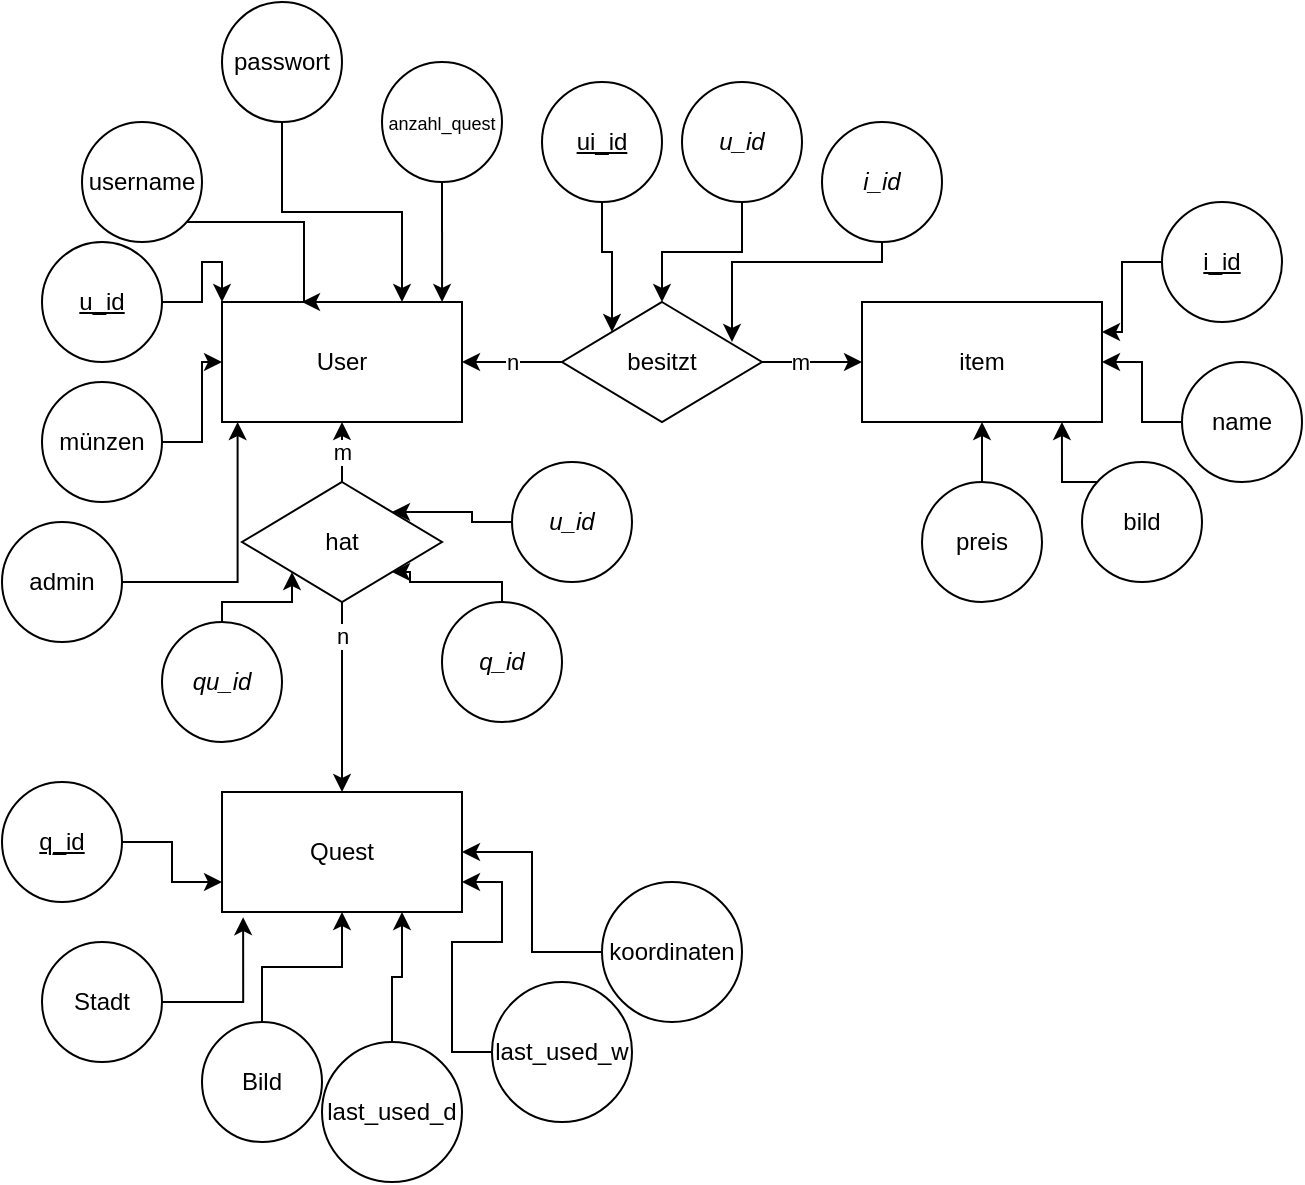 <mxfile version="26.2.14">
  <diagram name="Seite-1" id="iftxT7Ekgkgfnmm2BDrV">
    <mxGraphModel dx="988" dy="659" grid="1" gridSize="10" guides="1" tooltips="1" connect="1" arrows="1" fold="1" page="1" pageScale="1" pageWidth="827" pageHeight="1169" math="0" shadow="0">
      <root>
        <mxCell id="0" />
        <mxCell id="1" parent="0" />
        <mxCell id="iSXmwV41erAyIEa1nU58-2" value="Quest" style="rounded=0;whiteSpace=wrap;html=1;" vertex="1" parent="1">
          <mxGeometry x="130" y="635" width="120" height="60" as="geometry" />
        </mxCell>
        <mxCell id="iSXmwV41erAyIEa1nU58-4" style="edgeStyle=orthogonalEdgeStyle;rounded=0;orthogonalLoop=1;jettySize=auto;html=1;entryX=0;entryY=0.75;entryDx=0;entryDy=0;" edge="1" parent="1" source="iSXmwV41erAyIEa1nU58-3" target="iSXmwV41erAyIEa1nU58-2">
          <mxGeometry relative="1" as="geometry" />
        </mxCell>
        <mxCell id="iSXmwV41erAyIEa1nU58-3" value="&lt;u&gt;q_id&lt;/u&gt;" style="ellipse;whiteSpace=wrap;html=1;aspect=fixed;" vertex="1" parent="1">
          <mxGeometry x="20" y="630" width="60" height="60" as="geometry" />
        </mxCell>
        <mxCell id="iSXmwV41erAyIEa1nU58-5" value="Stadt" style="ellipse;whiteSpace=wrap;html=1;aspect=fixed;" vertex="1" parent="1">
          <mxGeometry x="40" y="710" width="60" height="60" as="geometry" />
        </mxCell>
        <mxCell id="iSXmwV41erAyIEa1nU58-6" style="edgeStyle=orthogonalEdgeStyle;rounded=0;orthogonalLoop=1;jettySize=auto;html=1;entryX=0.088;entryY=1.043;entryDx=0;entryDy=0;entryPerimeter=0;" edge="1" parent="1" source="iSXmwV41erAyIEa1nU58-5" target="iSXmwV41erAyIEa1nU58-2">
          <mxGeometry relative="1" as="geometry" />
        </mxCell>
        <mxCell id="iSXmwV41erAyIEa1nU58-8" style="edgeStyle=orthogonalEdgeStyle;rounded=0;orthogonalLoop=1;jettySize=auto;html=1;entryX=0.5;entryY=1;entryDx=0;entryDy=0;" edge="1" parent="1" source="iSXmwV41erAyIEa1nU58-7" target="iSXmwV41erAyIEa1nU58-2">
          <mxGeometry relative="1" as="geometry" />
        </mxCell>
        <mxCell id="iSXmwV41erAyIEa1nU58-7" value="Bild" style="ellipse;whiteSpace=wrap;html=1;aspect=fixed;" vertex="1" parent="1">
          <mxGeometry x="120" y="750" width="60" height="60" as="geometry" />
        </mxCell>
        <mxCell id="iSXmwV41erAyIEa1nU58-10" style="edgeStyle=orthogonalEdgeStyle;rounded=0;orthogonalLoop=1;jettySize=auto;html=1;entryX=0.75;entryY=1;entryDx=0;entryDy=0;" edge="1" parent="1" source="iSXmwV41erAyIEa1nU58-9" target="iSXmwV41erAyIEa1nU58-2">
          <mxGeometry relative="1" as="geometry" />
        </mxCell>
        <mxCell id="iSXmwV41erAyIEa1nU58-9" value="last_used_d" style="ellipse;whiteSpace=wrap;html=1;aspect=fixed;" vertex="1" parent="1">
          <mxGeometry x="180" y="760" width="70" height="70" as="geometry" />
        </mxCell>
        <mxCell id="iSXmwV41erAyIEa1nU58-12" style="edgeStyle=orthogonalEdgeStyle;rounded=0;orthogonalLoop=1;jettySize=auto;html=1;entryX=1;entryY=0.75;entryDx=0;entryDy=0;" edge="1" parent="1" source="iSXmwV41erAyIEa1nU58-11" target="iSXmwV41erAyIEa1nU58-2">
          <mxGeometry relative="1" as="geometry" />
        </mxCell>
        <mxCell id="iSXmwV41erAyIEa1nU58-11" value="last_used_w" style="ellipse;whiteSpace=wrap;html=1;aspect=fixed;" vertex="1" parent="1">
          <mxGeometry x="265" y="730" width="70" height="70" as="geometry" />
        </mxCell>
        <mxCell id="iSXmwV41erAyIEa1nU58-13" value="User" style="rounded=0;whiteSpace=wrap;html=1;" vertex="1" parent="1">
          <mxGeometry x="130" y="390" width="120" height="60" as="geometry" />
        </mxCell>
        <mxCell id="iSXmwV41erAyIEa1nU58-15" style="edgeStyle=orthogonalEdgeStyle;rounded=0;orthogonalLoop=1;jettySize=auto;html=1;entryX=0;entryY=0;entryDx=0;entryDy=0;" edge="1" parent="1" source="iSXmwV41erAyIEa1nU58-14" target="iSXmwV41erAyIEa1nU58-13">
          <mxGeometry relative="1" as="geometry" />
        </mxCell>
        <mxCell id="iSXmwV41erAyIEa1nU58-14" value="&lt;u&gt;u_id&lt;/u&gt;" style="ellipse;whiteSpace=wrap;html=1;aspect=fixed;" vertex="1" parent="1">
          <mxGeometry x="40" y="360" width="60" height="60" as="geometry" />
        </mxCell>
        <mxCell id="iSXmwV41erAyIEa1nU58-16" value="username" style="ellipse;whiteSpace=wrap;html=1;aspect=fixed;" vertex="1" parent="1">
          <mxGeometry x="60" y="300" width="60" height="60" as="geometry" />
        </mxCell>
        <mxCell id="iSXmwV41erAyIEa1nU58-17" style="edgeStyle=orthogonalEdgeStyle;rounded=0;orthogonalLoop=1;jettySize=auto;html=1;" edge="1" parent="1" source="iSXmwV41erAyIEa1nU58-16">
          <mxGeometry relative="1" as="geometry">
            <mxPoint x="170" y="390" as="targetPoint" />
            <Array as="points">
              <mxPoint x="171" y="350" />
            </Array>
          </mxGeometry>
        </mxCell>
        <mxCell id="iSXmwV41erAyIEa1nU58-19" style="edgeStyle=orthogonalEdgeStyle;rounded=0;orthogonalLoop=1;jettySize=auto;html=1;entryX=0.75;entryY=0;entryDx=0;entryDy=0;" edge="1" parent="1" source="iSXmwV41erAyIEa1nU58-18" target="iSXmwV41erAyIEa1nU58-13">
          <mxGeometry relative="1" as="geometry" />
        </mxCell>
        <mxCell id="iSXmwV41erAyIEa1nU58-18" value="passwort" style="ellipse;whiteSpace=wrap;html=1;aspect=fixed;" vertex="1" parent="1">
          <mxGeometry x="130" y="240" width="60" height="60" as="geometry" />
        </mxCell>
        <mxCell id="iSXmwV41erAyIEa1nU58-21" style="edgeStyle=orthogonalEdgeStyle;rounded=0;orthogonalLoop=1;jettySize=auto;html=1;entryX=0.917;entryY=0;entryDx=0;entryDy=0;entryPerimeter=0;" edge="1" parent="1" source="iSXmwV41erAyIEa1nU58-20" target="iSXmwV41erAyIEa1nU58-13">
          <mxGeometry relative="1" as="geometry">
            <mxPoint x="270" y="390" as="targetPoint" />
          </mxGeometry>
        </mxCell>
        <mxCell id="iSXmwV41erAyIEa1nU58-20" value="&lt;font style=&quot;font-size: 9px;&quot;&gt;anzahl_quest&lt;/font&gt;" style="ellipse;whiteSpace=wrap;html=1;aspect=fixed;" vertex="1" parent="1">
          <mxGeometry x="210" y="270" width="60" height="60" as="geometry" />
        </mxCell>
        <mxCell id="iSXmwV41erAyIEa1nU58-23" style="edgeStyle=orthogonalEdgeStyle;rounded=0;orthogonalLoop=1;jettySize=auto;html=1;entryX=0;entryY=0.5;entryDx=0;entryDy=0;" edge="1" parent="1" source="iSXmwV41erAyIEa1nU58-22" target="iSXmwV41erAyIEa1nU58-13">
          <mxGeometry relative="1" as="geometry" />
        </mxCell>
        <mxCell id="iSXmwV41erAyIEa1nU58-22" value="münzen" style="ellipse;whiteSpace=wrap;html=1;aspect=fixed;" vertex="1" parent="1">
          <mxGeometry x="40" y="430" width="60" height="60" as="geometry" />
        </mxCell>
        <mxCell id="iSXmwV41erAyIEa1nU58-25" style="edgeStyle=orthogonalEdgeStyle;rounded=0;orthogonalLoop=1;jettySize=auto;html=1;entryX=1;entryY=0.5;entryDx=0;entryDy=0;" edge="1" parent="1" source="iSXmwV41erAyIEa1nU58-24" target="iSXmwV41erAyIEa1nU58-2">
          <mxGeometry relative="1" as="geometry" />
        </mxCell>
        <mxCell id="iSXmwV41erAyIEa1nU58-24" value="koordinaten" style="ellipse;whiteSpace=wrap;html=1;aspect=fixed;" vertex="1" parent="1">
          <mxGeometry x="320" y="680" width="70" height="70" as="geometry" />
        </mxCell>
        <mxCell id="iSXmwV41erAyIEa1nU58-27" value="m" style="edgeStyle=orthogonalEdgeStyle;rounded=0;orthogonalLoop=1;jettySize=auto;html=1;" edge="1" parent="1" source="iSXmwV41erAyIEa1nU58-26" target="iSXmwV41erAyIEa1nU58-13">
          <mxGeometry relative="1" as="geometry" />
        </mxCell>
        <mxCell id="iSXmwV41erAyIEa1nU58-28" style="edgeStyle=orthogonalEdgeStyle;rounded=0;orthogonalLoop=1;jettySize=auto;html=1;entryX=0.5;entryY=0;entryDx=0;entryDy=0;" edge="1" parent="1" source="iSXmwV41erAyIEa1nU58-26" target="iSXmwV41erAyIEa1nU58-2">
          <mxGeometry relative="1" as="geometry" />
        </mxCell>
        <mxCell id="iSXmwV41erAyIEa1nU58-29" value="n" style="edgeLabel;html=1;align=center;verticalAlign=middle;resizable=0;points=[];" vertex="1" connectable="0" parent="iSXmwV41erAyIEa1nU58-28">
          <mxGeometry x="-0.648" relative="1" as="geometry">
            <mxPoint as="offset" />
          </mxGeometry>
        </mxCell>
        <mxCell id="iSXmwV41erAyIEa1nU58-26" value="hat" style="rhombus;whiteSpace=wrap;html=1;" vertex="1" parent="1">
          <mxGeometry x="140" y="480" width="100" height="60" as="geometry" />
        </mxCell>
        <mxCell id="iSXmwV41erAyIEa1nU58-32" style="edgeStyle=orthogonalEdgeStyle;rounded=0;orthogonalLoop=1;jettySize=auto;html=1;entryX=1;entryY=0.5;entryDx=0;entryDy=0;" edge="1" parent="1" source="iSXmwV41erAyIEa1nU58-31" target="iSXmwV41erAyIEa1nU58-13">
          <mxGeometry relative="1" as="geometry" />
        </mxCell>
        <mxCell id="iSXmwV41erAyIEa1nU58-51" value="n" style="edgeLabel;html=1;align=center;verticalAlign=middle;resizable=0;points=[];" vertex="1" connectable="0" parent="iSXmwV41erAyIEa1nU58-32">
          <mxGeometry x="-0.008" relative="1" as="geometry">
            <mxPoint as="offset" />
          </mxGeometry>
        </mxCell>
        <mxCell id="iSXmwV41erAyIEa1nU58-34" style="edgeStyle=orthogonalEdgeStyle;rounded=0;orthogonalLoop=1;jettySize=auto;html=1;entryX=0;entryY=0.5;entryDx=0;entryDy=0;" edge="1" parent="1" source="iSXmwV41erAyIEa1nU58-31" target="iSXmwV41erAyIEa1nU58-33">
          <mxGeometry relative="1" as="geometry" />
        </mxCell>
        <mxCell id="iSXmwV41erAyIEa1nU58-52" value="m" style="edgeLabel;html=1;align=center;verticalAlign=middle;resizable=0;points=[];" vertex="1" connectable="0" parent="iSXmwV41erAyIEa1nU58-34">
          <mxGeometry x="-0.232" relative="1" as="geometry">
            <mxPoint as="offset" />
          </mxGeometry>
        </mxCell>
        <mxCell id="iSXmwV41erAyIEa1nU58-31" value="besitzt" style="rhombus;whiteSpace=wrap;html=1;" vertex="1" parent="1">
          <mxGeometry x="300" y="390" width="100" height="60" as="geometry" />
        </mxCell>
        <mxCell id="iSXmwV41erAyIEa1nU58-33" value="item" style="rounded=0;whiteSpace=wrap;html=1;" vertex="1" parent="1">
          <mxGeometry x="450" y="390" width="120" height="60" as="geometry" />
        </mxCell>
        <mxCell id="iSXmwV41erAyIEa1nU58-36" style="edgeStyle=orthogonalEdgeStyle;rounded=0;orthogonalLoop=1;jettySize=auto;html=1;entryX=1;entryY=0.25;entryDx=0;entryDy=0;" edge="1" parent="1" source="iSXmwV41erAyIEa1nU58-35" target="iSXmwV41erAyIEa1nU58-33">
          <mxGeometry relative="1" as="geometry" />
        </mxCell>
        <mxCell id="iSXmwV41erAyIEa1nU58-35" value="&lt;u&gt;i_id&lt;/u&gt;" style="ellipse;whiteSpace=wrap;html=1;aspect=fixed;" vertex="1" parent="1">
          <mxGeometry x="600" y="340" width="60" height="60" as="geometry" />
        </mxCell>
        <mxCell id="iSXmwV41erAyIEa1nU58-38" style="edgeStyle=orthogonalEdgeStyle;rounded=0;orthogonalLoop=1;jettySize=auto;html=1;" edge="1" parent="1" source="iSXmwV41erAyIEa1nU58-37" target="iSXmwV41erAyIEa1nU58-33">
          <mxGeometry relative="1" as="geometry" />
        </mxCell>
        <mxCell id="iSXmwV41erAyIEa1nU58-37" value="name" style="ellipse;whiteSpace=wrap;html=1;aspect=fixed;" vertex="1" parent="1">
          <mxGeometry x="610" y="420" width="60" height="60" as="geometry" />
        </mxCell>
        <mxCell id="iSXmwV41erAyIEa1nU58-39" value="bild" style="ellipse;whiteSpace=wrap;html=1;aspect=fixed;" vertex="1" parent="1">
          <mxGeometry x="560" y="470" width="60" height="60" as="geometry" />
        </mxCell>
        <mxCell id="iSXmwV41erAyIEa1nU58-40" style="edgeStyle=orthogonalEdgeStyle;rounded=0;orthogonalLoop=1;jettySize=auto;html=1;entryX=0.833;entryY=1;entryDx=0;entryDy=0;entryPerimeter=0;" edge="1" parent="1" source="iSXmwV41erAyIEa1nU58-39" target="iSXmwV41erAyIEa1nU58-33">
          <mxGeometry relative="1" as="geometry">
            <Array as="points">
              <mxPoint x="550" y="480" />
            </Array>
          </mxGeometry>
        </mxCell>
        <mxCell id="iSXmwV41erAyIEa1nU58-42" style="edgeStyle=orthogonalEdgeStyle;rounded=0;orthogonalLoop=1;jettySize=auto;html=1;" edge="1" parent="1" source="iSXmwV41erAyIEa1nU58-41" target="iSXmwV41erAyIEa1nU58-33">
          <mxGeometry relative="1" as="geometry" />
        </mxCell>
        <mxCell id="iSXmwV41erAyIEa1nU58-41" value="preis" style="ellipse;whiteSpace=wrap;html=1;aspect=fixed;" vertex="1" parent="1">
          <mxGeometry x="480" y="480" width="60" height="60" as="geometry" />
        </mxCell>
        <mxCell id="iSXmwV41erAyIEa1nU58-43" value="admin" style="ellipse;whiteSpace=wrap;html=1;aspect=fixed;" vertex="1" parent="1">
          <mxGeometry x="20" y="500" width="60" height="60" as="geometry" />
        </mxCell>
        <mxCell id="iSXmwV41erAyIEa1nU58-44" style="edgeStyle=orthogonalEdgeStyle;rounded=0;orthogonalLoop=1;jettySize=auto;html=1;entryX=0.065;entryY=1;entryDx=0;entryDy=0;entryPerimeter=0;" edge="1" parent="1" source="iSXmwV41erAyIEa1nU58-43" target="iSXmwV41erAyIEa1nU58-13">
          <mxGeometry relative="1" as="geometry" />
        </mxCell>
        <mxCell id="iSXmwV41erAyIEa1nU58-46" style="edgeStyle=orthogonalEdgeStyle;rounded=0;orthogonalLoop=1;jettySize=auto;html=1;entryX=0;entryY=0;entryDx=0;entryDy=0;" edge="1" parent="1" source="iSXmwV41erAyIEa1nU58-45" target="iSXmwV41erAyIEa1nU58-31">
          <mxGeometry relative="1" as="geometry" />
        </mxCell>
        <mxCell id="iSXmwV41erAyIEa1nU58-45" value="&lt;u&gt;ui_id&lt;/u&gt;" style="ellipse;whiteSpace=wrap;html=1;aspect=fixed;" vertex="1" parent="1">
          <mxGeometry x="290" y="280" width="60" height="60" as="geometry" />
        </mxCell>
        <mxCell id="iSXmwV41erAyIEa1nU58-48" style="edgeStyle=orthogonalEdgeStyle;rounded=0;orthogonalLoop=1;jettySize=auto;html=1;entryX=0.5;entryY=0;entryDx=0;entryDy=0;" edge="1" parent="1" source="iSXmwV41erAyIEa1nU58-47" target="iSXmwV41erAyIEa1nU58-31">
          <mxGeometry relative="1" as="geometry" />
        </mxCell>
        <mxCell id="iSXmwV41erAyIEa1nU58-47" value="&lt;i&gt;u_id&lt;/i&gt;" style="ellipse;whiteSpace=wrap;html=1;aspect=fixed;" vertex="1" parent="1">
          <mxGeometry x="360" y="280" width="60" height="60" as="geometry" />
        </mxCell>
        <mxCell id="iSXmwV41erAyIEa1nU58-49" value="&lt;i&gt;i_id&lt;/i&gt;" style="ellipse;whiteSpace=wrap;html=1;aspect=fixed;" vertex="1" parent="1">
          <mxGeometry x="430" y="300" width="60" height="60" as="geometry" />
        </mxCell>
        <mxCell id="iSXmwV41erAyIEa1nU58-50" style="edgeStyle=orthogonalEdgeStyle;rounded=0;orthogonalLoop=1;jettySize=auto;html=1;" edge="1" parent="1" source="iSXmwV41erAyIEa1nU58-49">
          <mxGeometry relative="1" as="geometry">
            <mxPoint x="385" y="410" as="targetPoint" />
            <Array as="points">
              <mxPoint x="460" y="370" />
              <mxPoint x="385" y="370" />
            </Array>
          </mxGeometry>
        </mxCell>
        <mxCell id="iSXmwV41erAyIEa1nU58-53" value="&lt;i&gt;u_id&lt;/i&gt;" style="ellipse;whiteSpace=wrap;html=1;aspect=fixed;" vertex="1" parent="1">
          <mxGeometry x="275" y="470" width="60" height="60" as="geometry" />
        </mxCell>
        <mxCell id="iSXmwV41erAyIEa1nU58-54" value="&lt;i&gt;q_id&lt;/i&gt;" style="ellipse;whiteSpace=wrap;html=1;aspect=fixed;" vertex="1" parent="1">
          <mxGeometry x="240" y="540" width="60" height="60" as="geometry" />
        </mxCell>
        <mxCell id="iSXmwV41erAyIEa1nU58-55" style="edgeStyle=orthogonalEdgeStyle;rounded=0;orthogonalLoop=1;jettySize=auto;html=1;entryX=1;entryY=0;entryDx=0;entryDy=0;" edge="1" parent="1" source="iSXmwV41erAyIEa1nU58-53" target="iSXmwV41erAyIEa1nU58-26">
          <mxGeometry relative="1" as="geometry" />
        </mxCell>
        <mxCell id="iSXmwV41erAyIEa1nU58-56" value="" style="edgeStyle=orthogonalEdgeStyle;rounded=0;orthogonalLoop=1;jettySize=auto;html=1;entryX=1;entryY=1;entryDx=0;entryDy=0;" edge="1" parent="1" source="iSXmwV41erAyIEa1nU58-54" target="iSXmwV41erAyIEa1nU58-26">
          <mxGeometry relative="1" as="geometry">
            <Array as="points">
              <mxPoint x="270" y="530" />
              <mxPoint x="224" y="530" />
              <mxPoint x="224" y="525" />
            </Array>
          </mxGeometry>
        </mxCell>
        <mxCell id="iSXmwV41erAyIEa1nU58-58" style="edgeStyle=orthogonalEdgeStyle;rounded=0;orthogonalLoop=1;jettySize=auto;html=1;entryX=0;entryY=1;entryDx=0;entryDy=0;" edge="1" parent="1" source="iSXmwV41erAyIEa1nU58-57" target="iSXmwV41erAyIEa1nU58-26">
          <mxGeometry relative="1" as="geometry">
            <Array as="points">
              <mxPoint x="130" y="540" />
              <mxPoint x="165" y="540" />
            </Array>
          </mxGeometry>
        </mxCell>
        <mxCell id="iSXmwV41erAyIEa1nU58-57" value="&lt;i&gt;qu_id&lt;/i&gt;" style="ellipse;whiteSpace=wrap;html=1;aspect=fixed;" vertex="1" parent="1">
          <mxGeometry x="100" y="550" width="60" height="60" as="geometry" />
        </mxCell>
      </root>
    </mxGraphModel>
  </diagram>
</mxfile>
